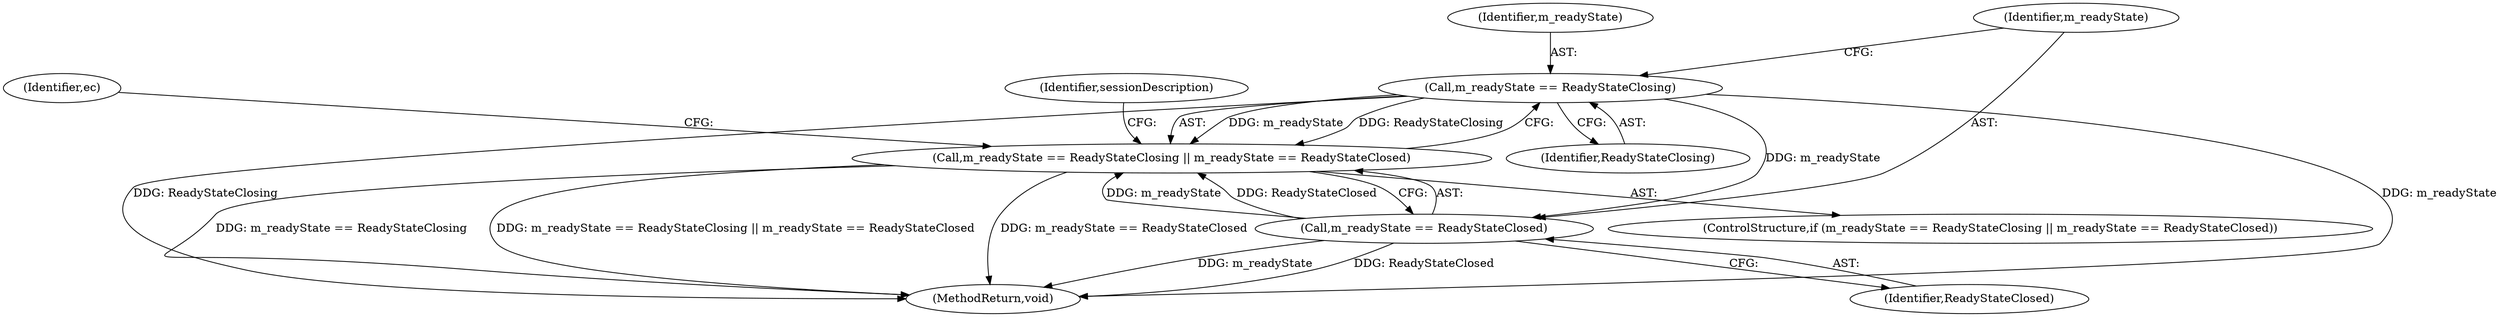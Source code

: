 digraph "1_Chrome_ab5e55ff333def909d025ac45da9ffa0d88a63f2_2@API" {
"1000108" [label="(Call,m_readyState == ReadyStateClosing)"];
"1000107" [label="(Call,m_readyState == ReadyStateClosing || m_readyState == ReadyStateClosed)"];
"1000111" [label="(Call,m_readyState == ReadyStateClosed)"];
"1000108" [label="(Call,m_readyState == ReadyStateClosing)"];
"1000107" [label="(Call,m_readyState == ReadyStateClosing || m_readyState == ReadyStateClosed)"];
"1000116" [label="(Identifier,ec)"];
"1000110" [label="(Identifier,ReadyStateClosing)"];
"1000112" [label="(Identifier,m_readyState)"];
"1000109" [label="(Identifier,m_readyState)"];
"1000111" [label="(Call,m_readyState == ReadyStateClosed)"];
"1000113" [label="(Identifier,ReadyStateClosed)"];
"1000141" [label="(MethodReturn,void)"];
"1000106" [label="(ControlStructure,if (m_readyState == ReadyStateClosing || m_readyState == ReadyStateClosed))"];
"1000121" [label="(Identifier,sessionDescription)"];
"1000108" -> "1000107"  [label="AST: "];
"1000108" -> "1000110"  [label="CFG: "];
"1000109" -> "1000108"  [label="AST: "];
"1000110" -> "1000108"  [label="AST: "];
"1000112" -> "1000108"  [label="CFG: "];
"1000107" -> "1000108"  [label="CFG: "];
"1000108" -> "1000141"  [label="DDG: ReadyStateClosing"];
"1000108" -> "1000141"  [label="DDG: m_readyState"];
"1000108" -> "1000107"  [label="DDG: m_readyState"];
"1000108" -> "1000107"  [label="DDG: ReadyStateClosing"];
"1000108" -> "1000111"  [label="DDG: m_readyState"];
"1000107" -> "1000106"  [label="AST: "];
"1000107" -> "1000111"  [label="CFG: "];
"1000111" -> "1000107"  [label="AST: "];
"1000116" -> "1000107"  [label="CFG: "];
"1000121" -> "1000107"  [label="CFG: "];
"1000107" -> "1000141"  [label="DDG: m_readyState == ReadyStateClosing"];
"1000107" -> "1000141"  [label="DDG: m_readyState == ReadyStateClosing || m_readyState == ReadyStateClosed"];
"1000107" -> "1000141"  [label="DDG: m_readyState == ReadyStateClosed"];
"1000111" -> "1000107"  [label="DDG: m_readyState"];
"1000111" -> "1000107"  [label="DDG: ReadyStateClosed"];
"1000111" -> "1000113"  [label="CFG: "];
"1000112" -> "1000111"  [label="AST: "];
"1000113" -> "1000111"  [label="AST: "];
"1000111" -> "1000141"  [label="DDG: m_readyState"];
"1000111" -> "1000141"  [label="DDG: ReadyStateClosed"];
}
